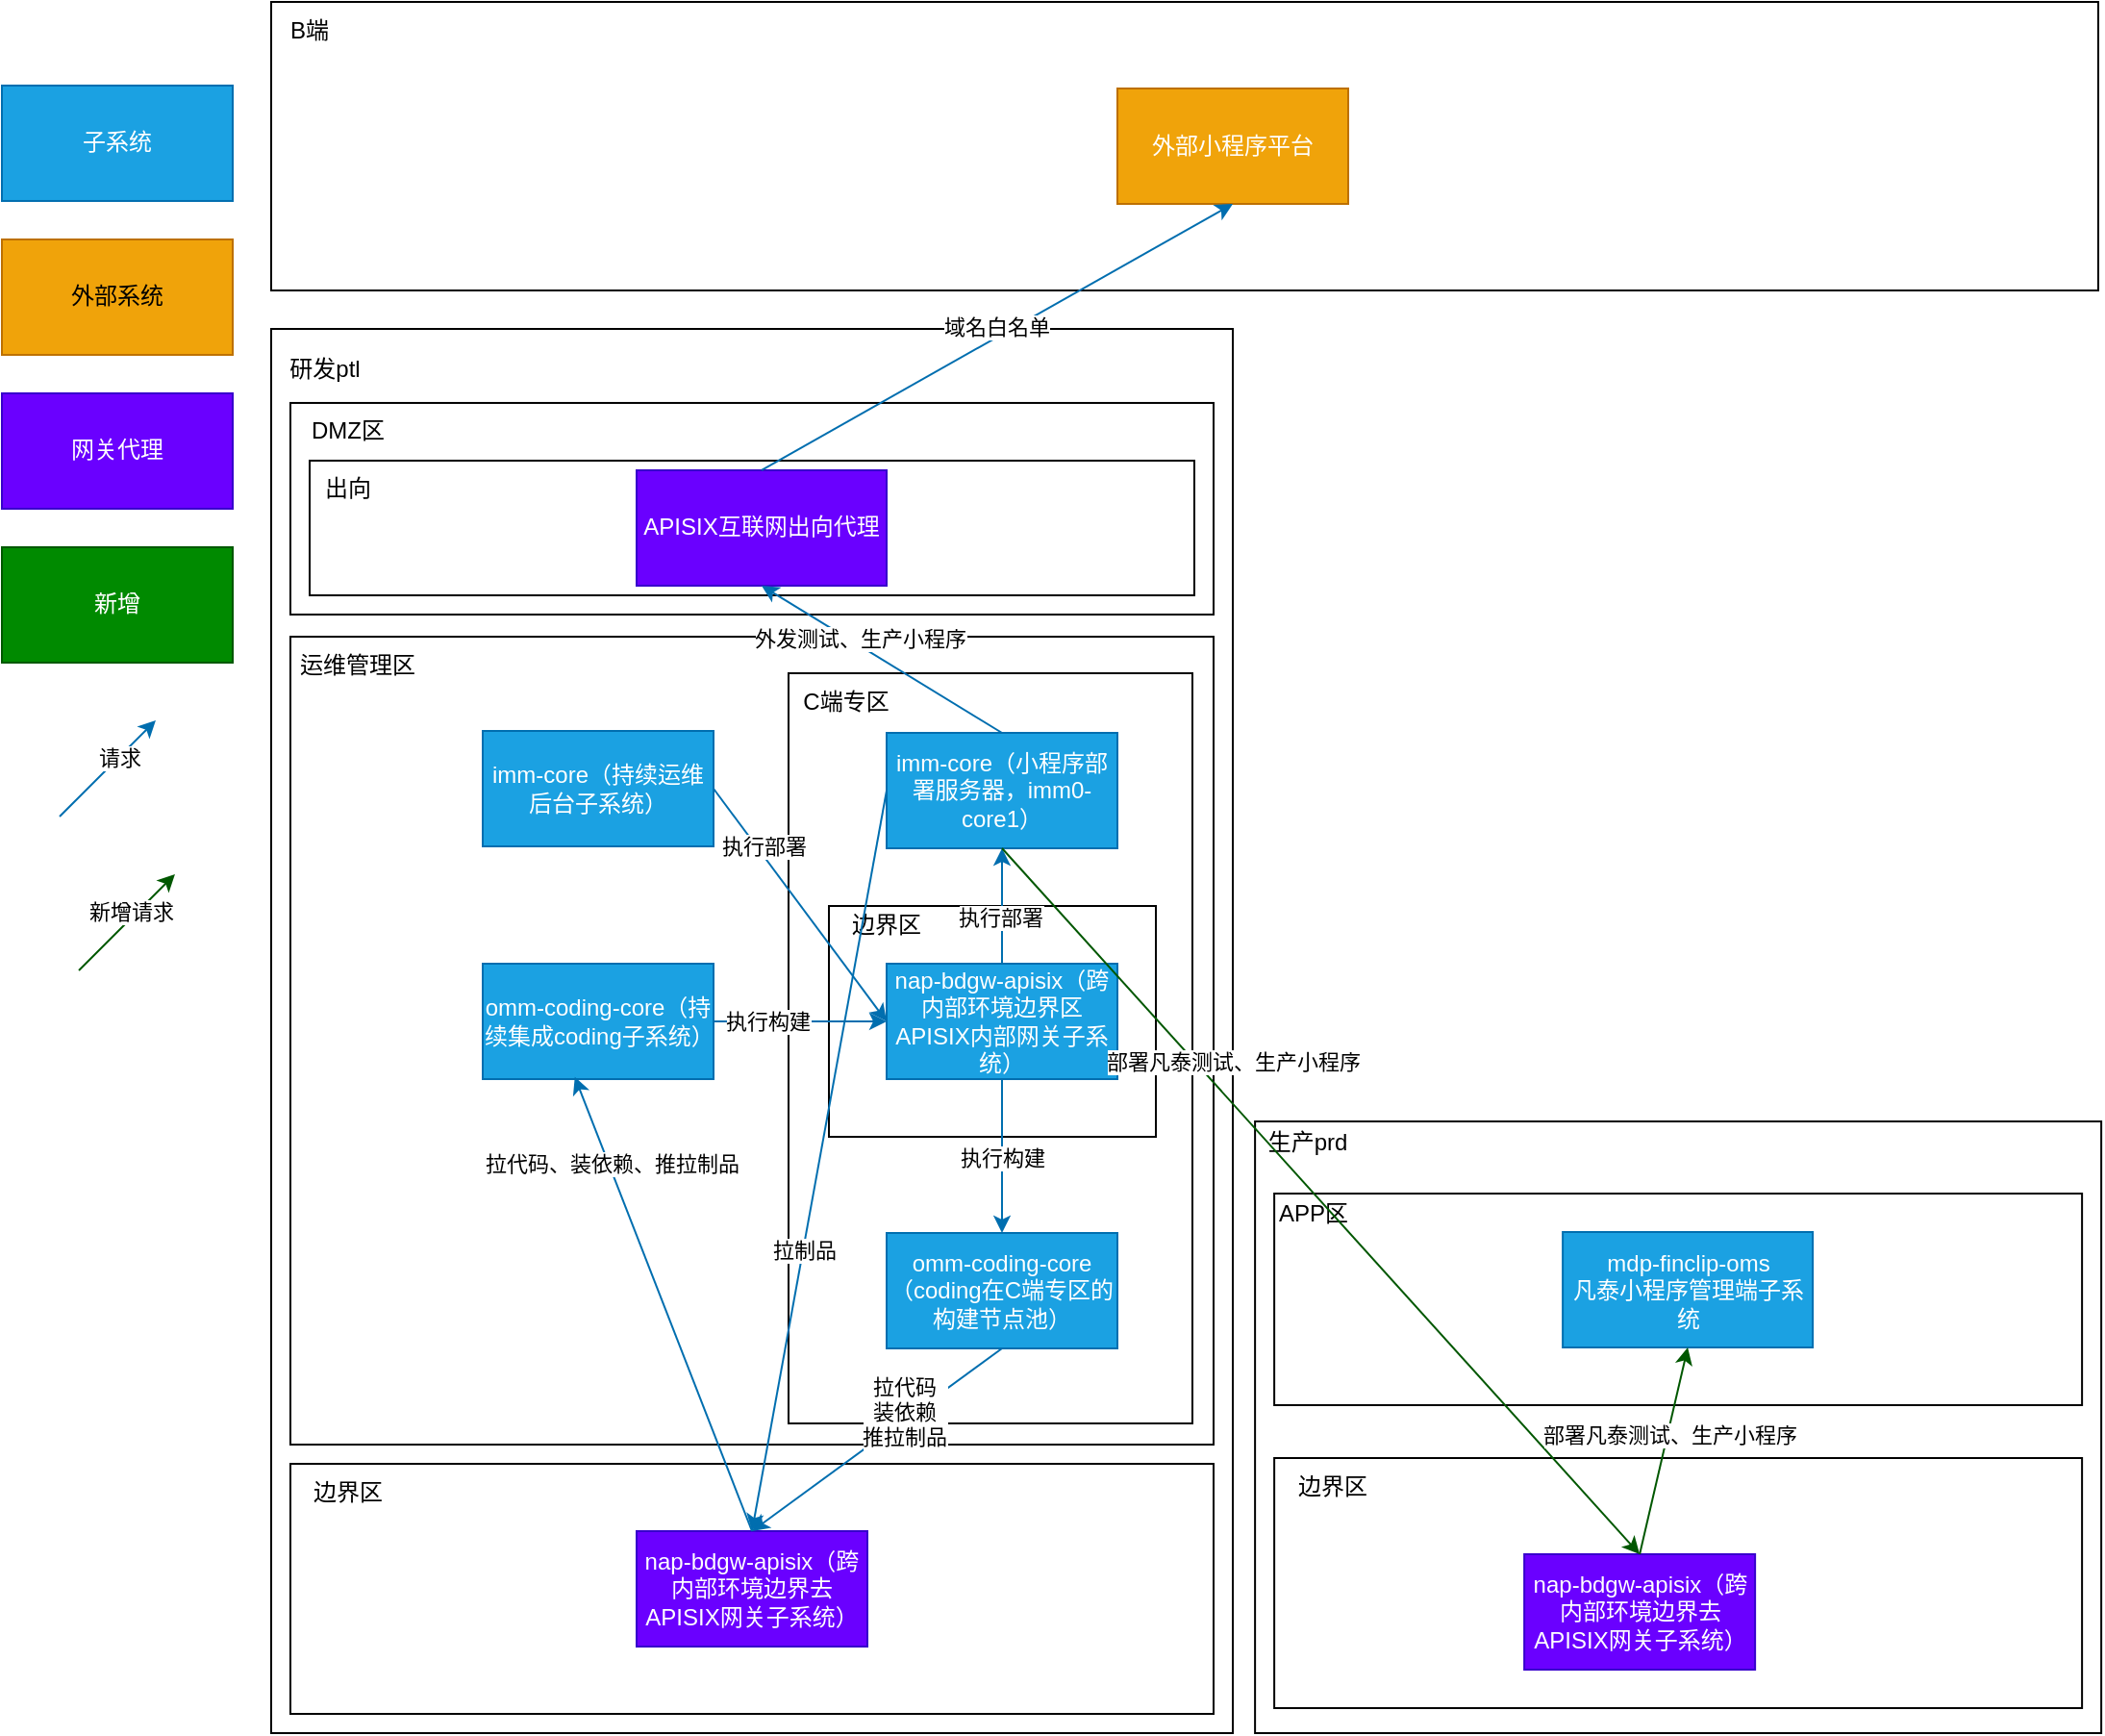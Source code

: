<mxfile version="21.6.5" type="github">
  <diagram name="第 1 页" id="z9abY0_CvP_dG1NvMjt6">
    <mxGraphModel dx="2713" dy="2602" grid="1" gridSize="10" guides="1" tooltips="1" connect="1" arrows="1" fold="1" page="1" pageScale="1" pageWidth="827" pageHeight="1169" math="0" shadow="0">
      <root>
        <mxCell id="0" />
        <mxCell id="1" parent="0" />
        <mxCell id="IF7lXH0frqbOglrht8Lf-1" value="" style="rounded=0;whiteSpace=wrap;html=1;" vertex="1" parent="1">
          <mxGeometry x="250" y="-20" width="500" height="730" as="geometry" />
        </mxCell>
        <mxCell id="IF7lXH0frqbOglrht8Lf-2" value="" style="whiteSpace=wrap;html=1;" vertex="1" parent="1">
          <mxGeometry x="260" y="140" width="480" height="420" as="geometry" />
        </mxCell>
        <mxCell id="IF7lXH0frqbOglrht8Lf-3" value="" style="rounded=0;whiteSpace=wrap;html=1;" vertex="1" parent="1">
          <mxGeometry x="320" y="600" width="120" height="60" as="geometry" />
        </mxCell>
        <mxCell id="IF7lXH0frqbOglrht8Lf-4" value="运维管理区" style="text;html=1;strokeColor=none;fillColor=none;align=center;verticalAlign=middle;whiteSpace=wrap;rounded=0;" vertex="1" parent="1">
          <mxGeometry x="260" y="140" width="70" height="30" as="geometry" />
        </mxCell>
        <mxCell id="IF7lXH0frqbOglrht8Lf-5" value="" style="rounded=0;whiteSpace=wrap;html=1;" vertex="1" parent="1">
          <mxGeometry x="260" y="570" width="480" height="130" as="geometry" />
        </mxCell>
        <mxCell id="IF7lXH0frqbOglrht8Lf-6" value="边界区" style="text;html=1;strokeColor=none;fillColor=none;align=center;verticalAlign=middle;whiteSpace=wrap;rounded=0;" vertex="1" parent="1">
          <mxGeometry x="260" y="570" width="60" height="30" as="geometry" />
        </mxCell>
        <mxCell id="IF7lXH0frqbOglrht8Lf-7" value="nap-bdgw-apisix（跨内部环境边界去APISIX网关子系统）" style="rounded=0;whiteSpace=wrap;html=1;fillColor=#6a00ff;fontColor=#ffffff;strokeColor=#3700CC;" vertex="1" parent="1">
          <mxGeometry x="440" y="605" width="120" height="60" as="geometry" />
        </mxCell>
        <mxCell id="IF7lXH0frqbOglrht8Lf-9" value="omm-coding-core（持续集成coding子系统）" style="rounded=0;whiteSpace=wrap;html=1;fillColor=#1ba1e2;fontColor=#ffffff;strokeColor=#006EAF;" vertex="1" parent="1">
          <mxGeometry x="360" y="310" width="120" height="60" as="geometry" />
        </mxCell>
        <mxCell id="IF7lXH0frqbOglrht8Lf-10" value="imm-core（持续运维后台子系统）" style="rounded=0;whiteSpace=wrap;html=1;fillColor=#1ba1e2;fontColor=#ffffff;strokeColor=#006EAF;" vertex="1" parent="1">
          <mxGeometry x="360" y="189" width="120" height="60" as="geometry" />
        </mxCell>
        <mxCell id="IF7lXH0frqbOglrht8Lf-11" value="" style="rounded=0;whiteSpace=wrap;html=1;" vertex="1" parent="1">
          <mxGeometry x="519" y="159" width="210" height="390" as="geometry" />
        </mxCell>
        <mxCell id="IF7lXH0frqbOglrht8Lf-12" value="imm-core（小程序部署服务器，imm0-core1）" style="rounded=0;whiteSpace=wrap;html=1;fillColor=#1ba1e2;fontColor=#ffffff;strokeColor=#006EAF;" vertex="1" parent="1">
          <mxGeometry x="570" y="190" width="120" height="60" as="geometry" />
        </mxCell>
        <mxCell id="IF7lXH0frqbOglrht8Lf-13" value="omm-coding-core（coding在C端专区的构建节点池）" style="rounded=0;whiteSpace=wrap;html=1;fillColor=#1ba1e2;fontColor=#ffffff;strokeColor=#006EAF;" vertex="1" parent="1">
          <mxGeometry x="570" y="450" width="120" height="60" as="geometry" />
        </mxCell>
        <mxCell id="IF7lXH0frqbOglrht8Lf-14" value="C端专区" style="text;html=1;strokeColor=none;fillColor=none;align=center;verticalAlign=middle;whiteSpace=wrap;rounded=0;" vertex="1" parent="1">
          <mxGeometry x="519" y="159" width="60" height="30" as="geometry" />
        </mxCell>
        <mxCell id="IF7lXH0frqbOglrht8Lf-15" value="" style="rounded=0;whiteSpace=wrap;html=1;" vertex="1" parent="1">
          <mxGeometry x="260" y="18.48" width="480" height="110" as="geometry" />
        </mxCell>
        <mxCell id="IF7lXH0frqbOglrht8Lf-16" value="DMZ区" style="text;html=1;strokeColor=none;fillColor=none;align=center;verticalAlign=middle;whiteSpace=wrap;rounded=0;" vertex="1" parent="1">
          <mxGeometry x="260" y="18.48" width="60" height="30" as="geometry" />
        </mxCell>
        <mxCell id="IF7lXH0frqbOglrht8Lf-17" value="" style="rounded=0;whiteSpace=wrap;html=1;" vertex="1" parent="1">
          <mxGeometry x="270" y="48.48" width="460" height="70" as="geometry" />
        </mxCell>
        <mxCell id="IF7lXH0frqbOglrht8Lf-18" value="出向" style="text;html=1;strokeColor=none;fillColor=none;align=center;verticalAlign=middle;whiteSpace=wrap;rounded=0;" vertex="1" parent="1">
          <mxGeometry x="260" y="48.48" width="60" height="30" as="geometry" />
        </mxCell>
        <mxCell id="IF7lXH0frqbOglrht8Lf-19" value="研发ptl" style="text;html=1;strokeColor=none;fillColor=none;align=center;verticalAlign=middle;whiteSpace=wrap;rounded=0;" vertex="1" parent="1">
          <mxGeometry x="248" y="-13.52" width="60" height="30" as="geometry" />
        </mxCell>
        <mxCell id="IF7lXH0frqbOglrht8Lf-20" value="" style="rounded=0;whiteSpace=wrap;html=1;" vertex="1" parent="1">
          <mxGeometry x="761.56" y="392" width="440" height="318" as="geometry" />
        </mxCell>
        <mxCell id="IF7lXH0frqbOglrht8Lf-21" value="生产prd" style="text;html=1;strokeColor=none;fillColor=none;align=center;verticalAlign=middle;whiteSpace=wrap;rounded=0;" vertex="1" parent="1">
          <mxGeometry x="758.56" y="388" width="60" height="30" as="geometry" />
        </mxCell>
        <mxCell id="IF7lXH0frqbOglrht8Lf-26" value="APISIX互联网出向代理" style="rounded=0;whiteSpace=wrap;html=1;fillColor=#6a00ff;fontColor=#ffffff;strokeColor=#3700CC;" vertex="1" parent="1">
          <mxGeometry x="440" y="53.48" width="130" height="60" as="geometry" />
        </mxCell>
        <mxCell id="IF7lXH0frqbOglrht8Lf-37" value="" style="rounded=0;whiteSpace=wrap;html=1;" vertex="1" parent="1">
          <mxGeometry x="771.56" y="429.5" width="420" height="110" as="geometry" />
        </mxCell>
        <mxCell id="IF7lXH0frqbOglrht8Lf-38" value="APP区" style="text;html=1;strokeColor=none;fillColor=none;align=center;verticalAlign=middle;whiteSpace=wrap;rounded=0;" vertex="1" parent="1">
          <mxGeometry x="761.56" y="424.5" width="60" height="30" as="geometry" />
        </mxCell>
        <mxCell id="IF7lXH0frqbOglrht8Lf-39" value="mdp-finclip-oms&lt;br&gt;凡泰小程序管理端子系统" style="rounded=0;whiteSpace=wrap;html=1;fillColor=#1ba1e2;fontColor=#ffffff;strokeColor=#006EAF;" vertex="1" parent="1">
          <mxGeometry x="921.56" y="449.5" width="130" height="60" as="geometry" />
        </mxCell>
        <mxCell id="IF7lXH0frqbOglrht8Lf-40" value="" style="rounded=0;whiteSpace=wrap;html=1;" vertex="1" parent="1">
          <mxGeometry x="250" y="-190" width="950" height="150" as="geometry" />
        </mxCell>
        <mxCell id="IF7lXH0frqbOglrht8Lf-41" value="B端" style="text;html=1;strokeColor=none;fillColor=none;align=center;verticalAlign=middle;whiteSpace=wrap;rounded=0;" vertex="1" parent="1">
          <mxGeometry x="240" y="-190" width="60" height="30" as="geometry" />
        </mxCell>
        <mxCell id="IF7lXH0frqbOglrht8Lf-42" value="外部小程序平台" style="rounded=0;whiteSpace=wrap;html=1;fillColor=#f0a30a;fontColor=#FFFFFF;strokeColor=#BD7000;" vertex="1" parent="1">
          <mxGeometry x="690" y="-145" width="120" height="60" as="geometry" />
        </mxCell>
        <mxCell id="IF7lXH0frqbOglrht8Lf-44" value="" style="endArrow=classic;html=1;rounded=0;exitX=0.5;exitY=0;exitDx=0;exitDy=0;entryX=0.399;entryY=0.981;entryDx=0;entryDy=0;fillColor=#1ba1e2;strokeColor=#006EAF;entryPerimeter=0;" edge="1" parent="1" source="IF7lXH0frqbOglrht8Lf-7" target="IF7lXH0frqbOglrht8Lf-9">
          <mxGeometry width="50" height="50" relative="1" as="geometry">
            <mxPoint x="510" y="615" as="sourcePoint" />
            <mxPoint x="350" y="520" as="targetPoint" />
          </mxGeometry>
        </mxCell>
        <mxCell id="IF7lXH0frqbOglrht8Lf-73" value="拉代码、装依赖、推拉制品" style="edgeLabel;html=1;align=center;verticalAlign=middle;resizable=0;points=[];" vertex="1" connectable="0" parent="IF7lXH0frqbOglrht8Lf-44">
          <mxGeometry x="0.617" y="-1" relative="1" as="geometry">
            <mxPoint as="offset" />
          </mxGeometry>
        </mxCell>
        <mxCell id="IF7lXH0frqbOglrht8Lf-45" value="" style="endArrow=classic;html=1;rounded=0;exitX=0.5;exitY=1;exitDx=0;exitDy=0;fillColor=#1ba1e2;strokeColor=#006EAF;entryX=0.5;entryY=0;entryDx=0;entryDy=0;" edge="1" parent="1" source="IF7lXH0frqbOglrht8Lf-13" target="IF7lXH0frqbOglrht8Lf-7">
          <mxGeometry width="50" height="50" relative="1" as="geometry">
            <mxPoint x="510" y="615" as="sourcePoint" />
            <mxPoint x="500" y="600" as="targetPoint" />
          </mxGeometry>
        </mxCell>
        <mxCell id="IF7lXH0frqbOglrht8Lf-75" value="拉代码&lt;br&gt;装依赖&lt;br&gt;推拉制品" style="edgeLabel;html=1;align=center;verticalAlign=middle;resizable=0;points=[];" vertex="1" connectable="0" parent="IF7lXH0frqbOglrht8Lf-45">
          <mxGeometry x="-0.25" y="-4" relative="1" as="geometry">
            <mxPoint as="offset" />
          </mxGeometry>
        </mxCell>
        <mxCell id="IF7lXH0frqbOglrht8Lf-46" value="" style="rounded=0;whiteSpace=wrap;html=1;" vertex="1" parent="1">
          <mxGeometry x="540" y="280" width="170" height="120" as="geometry" />
        </mxCell>
        <mxCell id="IF7lXH0frqbOglrht8Lf-47" value="nap-bdgw-apisix（跨内部环境边界区APISIX内部网关子系统）" style="rounded=0;whiteSpace=wrap;html=1;fillColor=#1ba1e2;fontColor=#ffffff;strokeColor=#006EAF;" vertex="1" parent="1">
          <mxGeometry x="570" y="310" width="120" height="60" as="geometry" />
        </mxCell>
        <mxCell id="IF7lXH0frqbOglrht8Lf-48" value="边界区" style="text;html=1;strokeColor=none;fillColor=none;align=center;verticalAlign=middle;whiteSpace=wrap;rounded=0;" vertex="1" parent="1">
          <mxGeometry x="540" y="275" width="60" height="30" as="geometry" />
        </mxCell>
        <mxCell id="IF7lXH0frqbOglrht8Lf-49" value="" style="endArrow=classic;html=1;rounded=0;exitX=0.5;exitY=1;exitDx=0;exitDy=0;fillColor=#1ba1e2;strokeColor=#006EAF;" edge="1" parent="1" source="IF7lXH0frqbOglrht8Lf-47" target="IF7lXH0frqbOglrht8Lf-13">
          <mxGeometry width="50" height="50" relative="1" as="geometry">
            <mxPoint x="640" y="520" as="sourcePoint" />
            <mxPoint x="510" y="615" as="targetPoint" />
          </mxGeometry>
        </mxCell>
        <mxCell id="IF7lXH0frqbOglrht8Lf-78" value="执行构建" style="edgeLabel;html=1;align=center;verticalAlign=middle;resizable=0;points=[];" vertex="1" connectable="0" parent="IF7lXH0frqbOglrht8Lf-49">
          <mxGeometry x="0.009" relative="1" as="geometry">
            <mxPoint as="offset" />
          </mxGeometry>
        </mxCell>
        <mxCell id="IF7lXH0frqbOglrht8Lf-50" value="" style="endArrow=classic;html=1;rounded=0;exitX=0.5;exitY=0;exitDx=0;exitDy=0;fillColor=#1ba1e2;strokeColor=#006EAF;entryX=0.5;entryY=1;entryDx=0;entryDy=0;" edge="1" parent="1" source="IF7lXH0frqbOglrht8Lf-47" target="IF7lXH0frqbOglrht8Lf-12">
          <mxGeometry width="50" height="50" relative="1" as="geometry">
            <mxPoint x="640" y="380" as="sourcePoint" />
            <mxPoint x="640" y="460" as="targetPoint" />
          </mxGeometry>
        </mxCell>
        <mxCell id="IF7lXH0frqbOglrht8Lf-79" value="执行部署" style="edgeLabel;html=1;align=center;verticalAlign=middle;resizable=0;points=[];" vertex="1" connectable="0" parent="IF7lXH0frqbOglrht8Lf-50">
          <mxGeometry x="-0.189" y="1" relative="1" as="geometry">
            <mxPoint as="offset" />
          </mxGeometry>
        </mxCell>
        <mxCell id="IF7lXH0frqbOglrht8Lf-51" value="" style="endArrow=classic;html=1;rounded=0;exitX=0;exitY=0.5;exitDx=0;exitDy=0;fillColor=#1ba1e2;strokeColor=#006EAF;entryX=0.5;entryY=0;entryDx=0;entryDy=0;" edge="1" parent="1" source="IF7lXH0frqbOglrht8Lf-12" target="IF7lXH0frqbOglrht8Lf-7">
          <mxGeometry width="50" height="50" relative="1" as="geometry">
            <mxPoint x="640" y="320" as="sourcePoint" />
            <mxPoint x="640" y="260" as="targetPoint" />
          </mxGeometry>
        </mxCell>
        <mxCell id="IF7lXH0frqbOglrht8Lf-74" value="拉制品" style="edgeLabel;html=1;align=center;verticalAlign=middle;resizable=0;points=[];" vertex="1" connectable="0" parent="IF7lXH0frqbOglrht8Lf-51">
          <mxGeometry x="0.24" relative="1" as="geometry">
            <mxPoint as="offset" />
          </mxGeometry>
        </mxCell>
        <mxCell id="IF7lXH0frqbOglrht8Lf-52" value="" style="endArrow=classic;html=1;rounded=0;exitX=1;exitY=0.5;exitDx=0;exitDy=0;fillColor=#1ba1e2;strokeColor=#006EAF;entryX=0;entryY=0.5;entryDx=0;entryDy=0;" edge="1" parent="1" source="IF7lXH0frqbOglrht8Lf-10" target="IF7lXH0frqbOglrht8Lf-47">
          <mxGeometry width="50" height="50" relative="1" as="geometry">
            <mxPoint x="580" y="230" as="sourcePoint" />
            <mxPoint x="510" y="615" as="targetPoint" />
          </mxGeometry>
        </mxCell>
        <mxCell id="IF7lXH0frqbOglrht8Lf-76" value="执行部署" style="edgeLabel;html=1;align=center;verticalAlign=middle;resizable=0;points=[];" vertex="1" connectable="0" parent="IF7lXH0frqbOglrht8Lf-52">
          <mxGeometry x="-0.484" y="3" relative="1" as="geometry">
            <mxPoint as="offset" />
          </mxGeometry>
        </mxCell>
        <mxCell id="IF7lXH0frqbOglrht8Lf-53" value="" style="endArrow=classic;html=1;rounded=0;exitX=1;exitY=0.5;exitDx=0;exitDy=0;fillColor=#1ba1e2;strokeColor=#006EAF;entryX=0;entryY=0.5;entryDx=0;entryDy=0;" edge="1" parent="1" source="IF7lXH0frqbOglrht8Lf-9" target="IF7lXH0frqbOglrht8Lf-47">
          <mxGeometry width="50" height="50" relative="1" as="geometry">
            <mxPoint x="490" y="229" as="sourcePoint" />
            <mxPoint x="580" y="350" as="targetPoint" />
          </mxGeometry>
        </mxCell>
        <mxCell id="IF7lXH0frqbOglrht8Lf-77" value="执行构建" style="edgeLabel;html=1;align=center;verticalAlign=middle;resizable=0;points=[];" vertex="1" connectable="0" parent="IF7lXH0frqbOglrht8Lf-53">
          <mxGeometry x="-0.385" relative="1" as="geometry">
            <mxPoint as="offset" />
          </mxGeometry>
        </mxCell>
        <mxCell id="IF7lXH0frqbOglrht8Lf-54" value="" style="endArrow=classic;html=1;rounded=0;exitX=0.5;exitY=0;exitDx=0;exitDy=0;fillColor=#1ba1e2;strokeColor=#006EAF;entryX=0.5;entryY=1;entryDx=0;entryDy=0;" edge="1" parent="1" source="IF7lXH0frqbOglrht8Lf-12" target="IF7lXH0frqbOglrht8Lf-26">
          <mxGeometry width="50" height="50" relative="1" as="geometry">
            <mxPoint x="490" y="350" as="sourcePoint" />
            <mxPoint x="580" y="350" as="targetPoint" />
            <Array as="points" />
          </mxGeometry>
        </mxCell>
        <mxCell id="IF7lXH0frqbOglrht8Lf-80" value="外发测试、生产小程序" style="edgeLabel;html=1;align=center;verticalAlign=middle;resizable=0;points=[];" vertex="1" connectable="0" parent="IF7lXH0frqbOglrht8Lf-54">
          <mxGeometry x="0.211" y="-3" relative="1" as="geometry">
            <mxPoint as="offset" />
          </mxGeometry>
        </mxCell>
        <mxCell id="IF7lXH0frqbOglrht8Lf-55" value="" style="endArrow=classic;html=1;rounded=0;exitX=0.5;exitY=0;exitDx=0;exitDy=0;fillColor=#1ba1e2;strokeColor=#006EAF;entryX=0.5;entryY=1;entryDx=0;entryDy=0;" edge="1" parent="1" source="IF7lXH0frqbOglrht8Lf-26" target="IF7lXH0frqbOglrht8Lf-42">
          <mxGeometry width="50" height="50" relative="1" as="geometry">
            <mxPoint x="640" y="200" as="sourcePoint" />
            <mxPoint x="515" y="5" as="targetPoint" />
          </mxGeometry>
        </mxCell>
        <mxCell id="IF7lXH0frqbOglrht8Lf-81" value="域名白名单" style="edgeLabel;html=1;align=center;verticalAlign=middle;resizable=0;points=[];" vertex="1" connectable="0" parent="IF7lXH0frqbOglrht8Lf-55">
          <mxGeometry x="0.018" y="5" relative="1" as="geometry">
            <mxPoint as="offset" />
          </mxGeometry>
        </mxCell>
        <mxCell id="IF7lXH0frqbOglrht8Lf-69" value="" style="rounded=0;whiteSpace=wrap;html=1;" vertex="1" parent="1">
          <mxGeometry x="771.56" y="567" width="420" height="130" as="geometry" />
        </mxCell>
        <mxCell id="IF7lXH0frqbOglrht8Lf-68" value="nap-bdgw-apisix（跨内部环境边界去APISIX网关子系统）" style="rounded=0;whiteSpace=wrap;html=1;fillColor=#6a00ff;fontColor=#ffffff;strokeColor=#3700CC;" vertex="1" parent="1">
          <mxGeometry x="901.56" y="617" width="120" height="60" as="geometry" />
        </mxCell>
        <mxCell id="IF7lXH0frqbOglrht8Lf-70" value="边界区" style="text;html=1;strokeColor=none;fillColor=none;align=center;verticalAlign=middle;whiteSpace=wrap;rounded=0;" vertex="1" parent="1">
          <mxGeometry x="771.56" y="567" width="60" height="30" as="geometry" />
        </mxCell>
        <mxCell id="IF7lXH0frqbOglrht8Lf-56" value="" style="endArrow=classic;html=1;rounded=0;exitX=0.5;exitY=1;exitDx=0;exitDy=0;fillColor=#008a00;strokeColor=#005700;entryX=0.5;entryY=0;entryDx=0;entryDy=0;" edge="1" parent="1" source="IF7lXH0frqbOglrht8Lf-12" target="IF7lXH0frqbOglrht8Lf-68">
          <mxGeometry width="50" height="50" relative="1" as="geometry">
            <mxPoint x="640" y="200" as="sourcePoint" />
            <mxPoint x="1030" y="100" as="targetPoint" />
          </mxGeometry>
        </mxCell>
        <mxCell id="IF7lXH0frqbOglrht8Lf-82" value="部署凡泰测试、生产小程序" style="edgeLabel;html=1;align=center;verticalAlign=middle;resizable=0;points=[];" vertex="1" connectable="0" parent="IF7lXH0frqbOglrht8Lf-56">
          <mxGeometry x="-0.138" y="-1" relative="1" as="geometry">
            <mxPoint x="-22" y="-48" as="offset" />
          </mxGeometry>
        </mxCell>
        <mxCell id="IF7lXH0frqbOglrht8Lf-71" value="" style="endArrow=classic;html=1;rounded=0;exitX=0.5;exitY=0;exitDx=0;exitDy=0;fillColor=#008a00;strokeColor=#005700;entryX=0.5;entryY=1;entryDx=0;entryDy=0;" edge="1" parent="1" source="IF7lXH0frqbOglrht8Lf-68" target="IF7lXH0frqbOglrht8Lf-39">
          <mxGeometry width="50" height="50" relative="1" as="geometry">
            <mxPoint x="591.56" y="202" as="sourcePoint" />
            <mxPoint x="971.56" y="627" as="targetPoint" />
          </mxGeometry>
        </mxCell>
        <mxCell id="IF7lXH0frqbOglrht8Lf-83" value="部署凡泰测试、生产小程序" style="edgeLabel;html=1;align=center;verticalAlign=middle;resizable=0;points=[];" vertex="1" connectable="0" parent="IF7lXH0frqbOglrht8Lf-71">
          <mxGeometry x="0.16" y="-1" relative="1" as="geometry">
            <mxPoint as="offset" />
          </mxGeometry>
        </mxCell>
        <mxCell id="IF7lXH0frqbOglrht8Lf-89" value="子系统" style="rounded=0;whiteSpace=wrap;html=1;fillColor=#1ba1e2;fontColor=#ffffff;strokeColor=#006EAF;" vertex="1" parent="1">
          <mxGeometry x="110" y="-146.52" width="120" height="60" as="geometry" />
        </mxCell>
        <mxCell id="IF7lXH0frqbOglrht8Lf-90" value="外部系统" style="rounded=0;whiteSpace=wrap;html=1;fillColor=#f0a30a;fontColor=#000000;strokeColor=#BD7000;" vertex="1" parent="1">
          <mxGeometry x="110" y="-66.52" width="120" height="60" as="geometry" />
        </mxCell>
        <mxCell id="IF7lXH0frqbOglrht8Lf-91" value="网关代理" style="rounded=0;whiteSpace=wrap;html=1;fillColor=#6a00ff;fontColor=#ffffff;strokeColor=#3700CC;" vertex="1" parent="1">
          <mxGeometry x="110" y="13.48" width="120" height="60" as="geometry" />
        </mxCell>
        <mxCell id="IF7lXH0frqbOglrht8Lf-92" value="新增" style="rounded=0;whiteSpace=wrap;html=1;fillColor=#008a00;fontColor=#ffffff;strokeColor=#005700;" vertex="1" parent="1">
          <mxGeometry x="110" y="93.48" width="120" height="60" as="geometry" />
        </mxCell>
        <mxCell id="IF7lXH0frqbOglrht8Lf-93" value="" style="endArrow=classic;html=1;rounded=0;fillColor=#1ba1e2;strokeColor=#006EAF;" edge="1" parent="1">
          <mxGeometry width="50" height="50" relative="1" as="geometry">
            <mxPoint x="140" y="233.48" as="sourcePoint" />
            <mxPoint x="190" y="183.48" as="targetPoint" />
          </mxGeometry>
        </mxCell>
        <mxCell id="IF7lXH0frqbOglrht8Lf-94" value="请求" style="edgeLabel;html=1;align=center;verticalAlign=middle;resizable=0;points=[];" vertex="1" connectable="0" parent="IF7lXH0frqbOglrht8Lf-93">
          <mxGeometry x="-0.137" y="10" relative="1" as="geometry">
            <mxPoint x="16" y="-2" as="offset" />
          </mxGeometry>
        </mxCell>
        <mxCell id="IF7lXH0frqbOglrht8Lf-95" value="" style="endArrow=classic;html=1;rounded=0;fillColor=#008a00;strokeColor=#005700;" edge="1" parent="1">
          <mxGeometry width="50" height="50" relative="1" as="geometry">
            <mxPoint x="150" y="313.48" as="sourcePoint" />
            <mxPoint x="200" y="263.48" as="targetPoint" />
          </mxGeometry>
        </mxCell>
        <mxCell id="IF7lXH0frqbOglrht8Lf-96" value="新增请求" style="edgeLabel;html=1;align=center;verticalAlign=middle;resizable=0;points=[];" vertex="1" connectable="0" parent="IF7lXH0frqbOglrht8Lf-95">
          <mxGeometry x="-0.137" y="-6" relative="1" as="geometry">
            <mxPoint x="1" y="-13" as="offset" />
          </mxGeometry>
        </mxCell>
      </root>
    </mxGraphModel>
  </diagram>
</mxfile>
